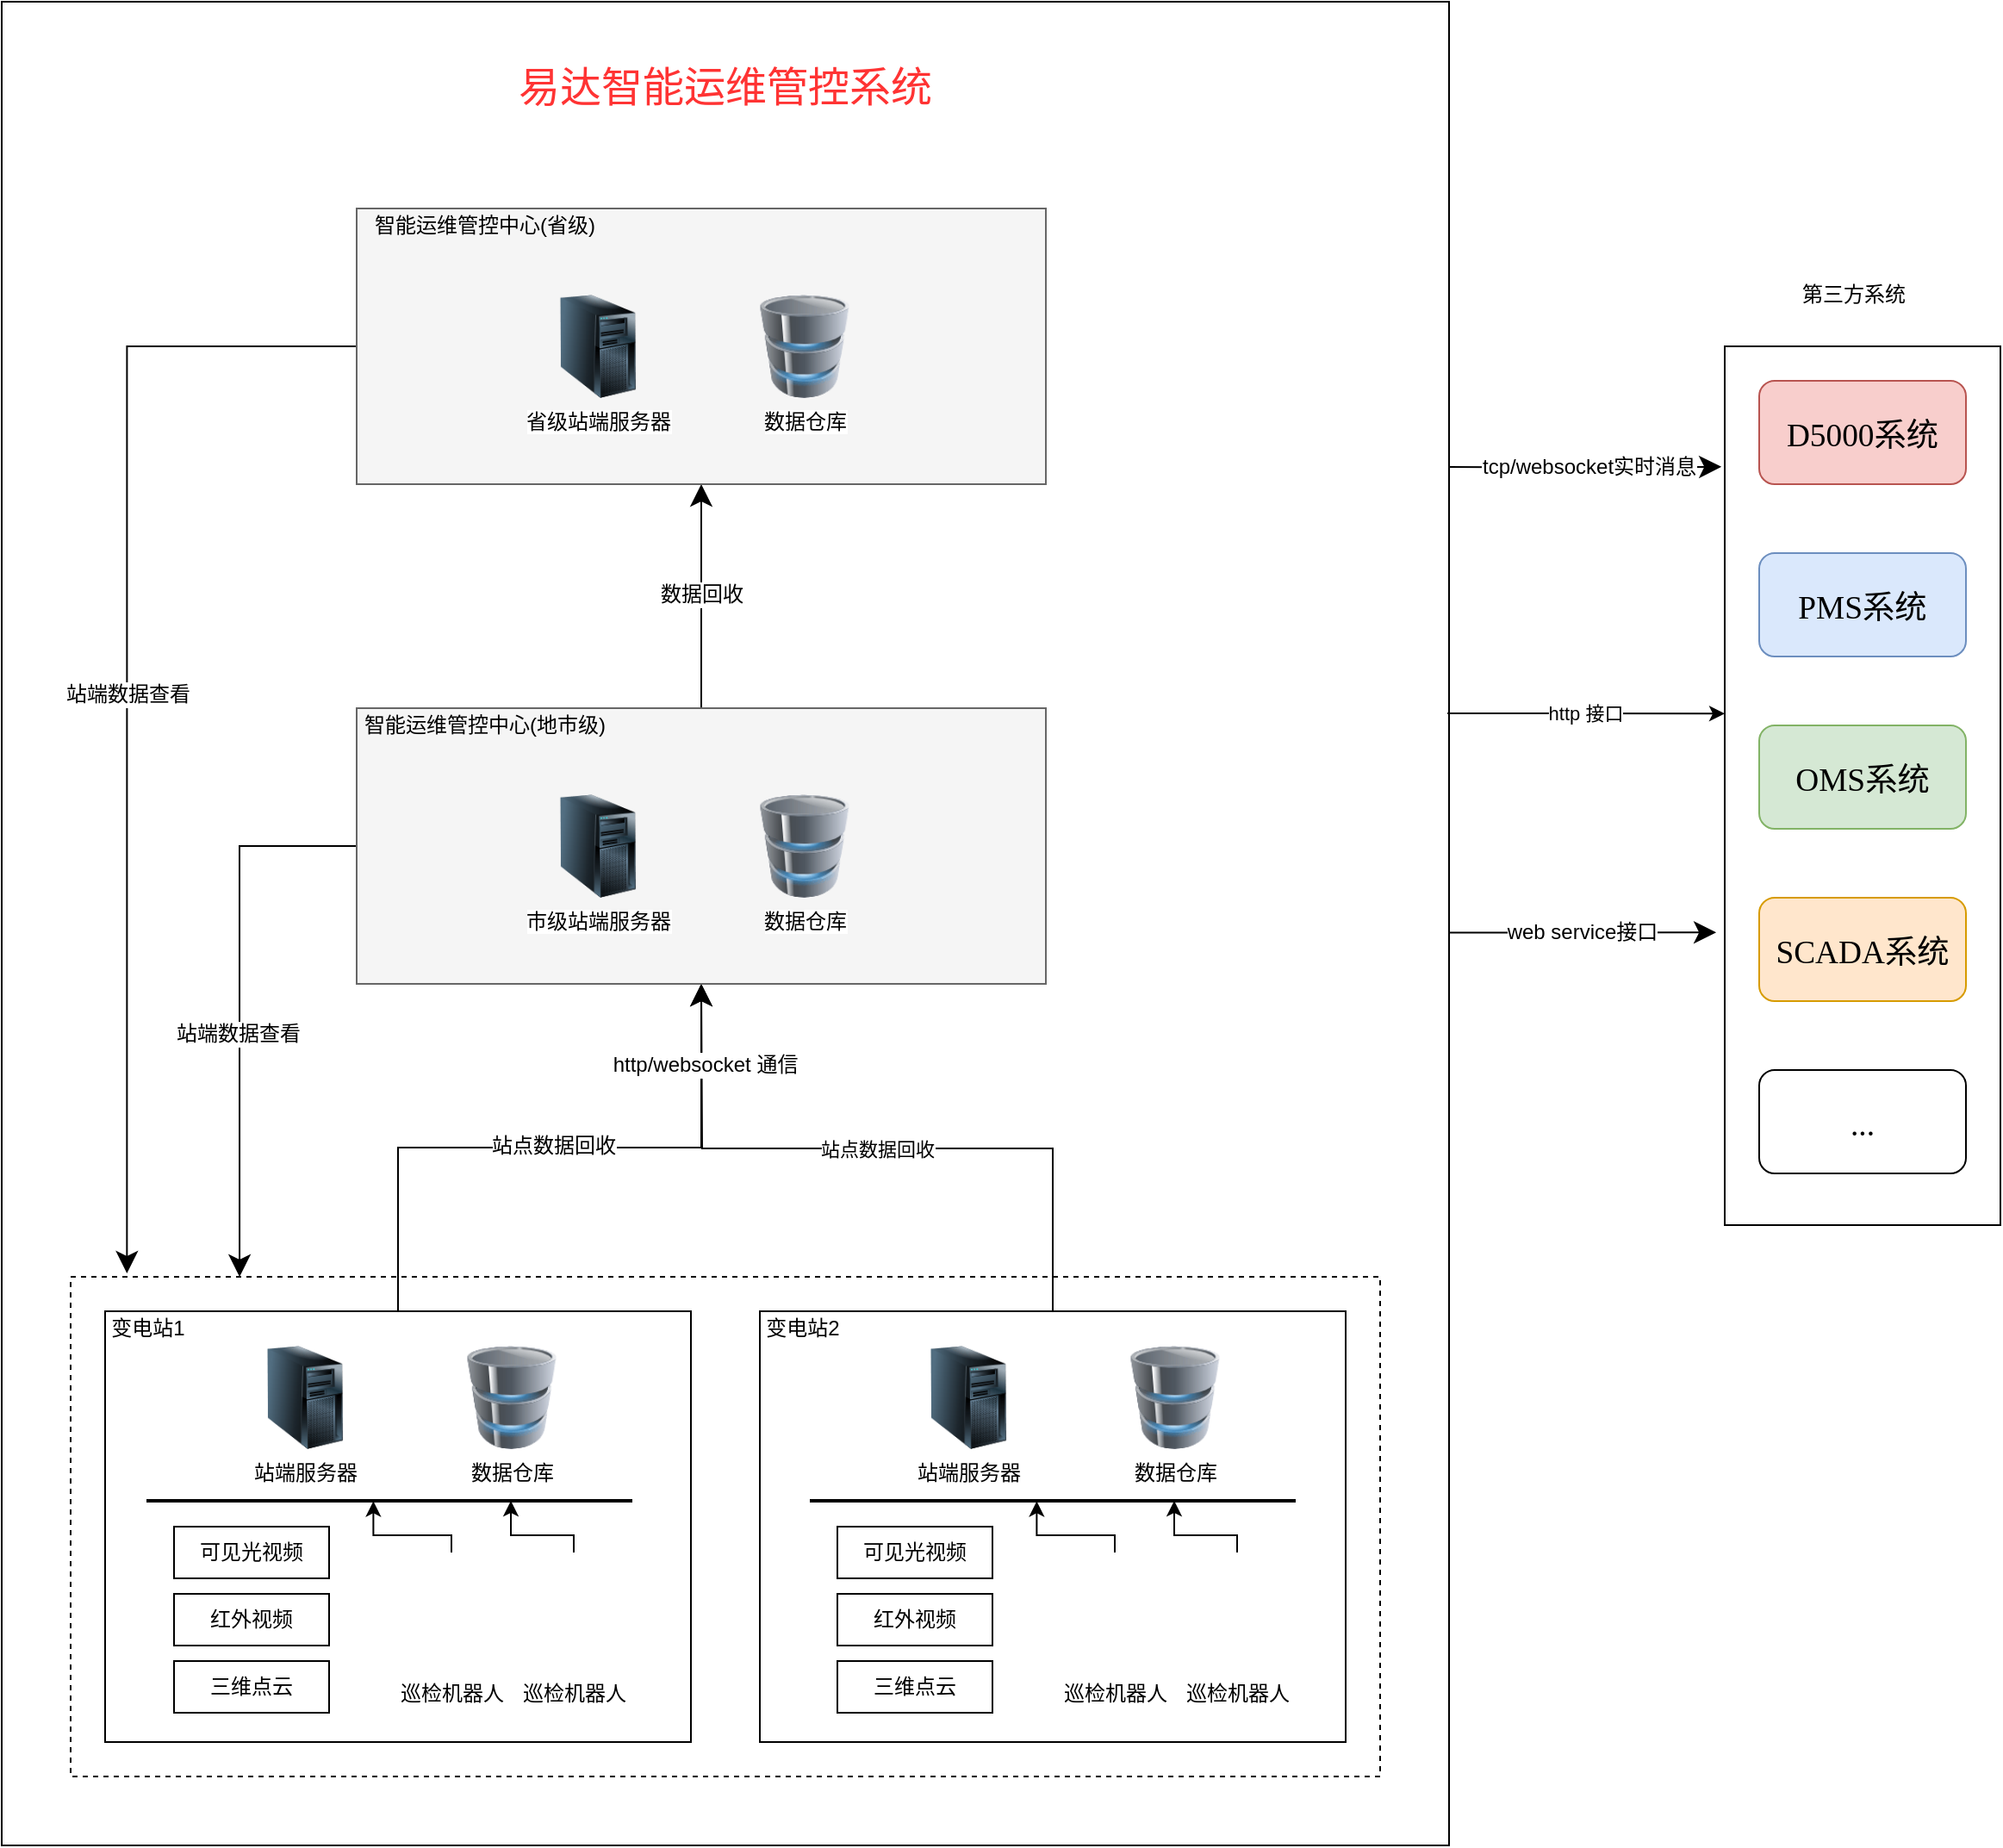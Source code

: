 <mxfile version="12.8.8" type="github">
  <diagram id="8v0LD2bgcwBOzAS1qzz7" name="Page-1">
    <mxGraphModel dx="1096" dy="638" grid="1" gridSize="10" guides="1" tooltips="1" connect="1" arrows="1" fold="1" page="1" pageScale="1" pageWidth="1600" pageHeight="1200" math="0" shadow="0">
      <root>
        <mxCell id="0" />
        <mxCell id="1" parent="0" />
        <mxCell id="jj_E-03qJ9KA_C6J2k_F-46" style="edgeStyle=orthogonalEdgeStyle;rounded=0;orthogonalLoop=1;jettySize=auto;html=1;exitX=1;exitY=0.514;exitDx=0;exitDy=0;entryX=-0.031;entryY=0.667;entryDx=0;entryDy=0;entryPerimeter=0;endSize=10;targetPerimeterSpacing=0;fontSize=24;fontColor=#FF3333;exitPerimeter=0;" parent="1" source="jj_E-03qJ9KA_C6J2k_F-38" target="jj_E-03qJ9KA_C6J2k_F-40" edge="1">
          <mxGeometry relative="1" as="geometry">
            <Array as="points">
              <mxPoint x="880" y="580" />
            </Array>
          </mxGeometry>
        </mxCell>
        <mxCell id="jj_E-03qJ9KA_C6J2k_F-47" value="web service接口" style="text;html=1;align=center;verticalAlign=middle;resizable=0;points=[];labelBackgroundColor=#ffffff;fontSize=12;fontColor=#000000;" parent="jj_E-03qJ9KA_C6J2k_F-46" vertex="1" connectable="0">
          <mxGeometry x="0.052" y="-1" relative="1" as="geometry">
            <mxPoint y="-1.23" as="offset" />
          </mxGeometry>
        </mxCell>
        <mxCell id="jj_E-03qJ9KA_C6J2k_F-48" style="edgeStyle=orthogonalEdgeStyle;rounded=0;orthogonalLoop=1;jettySize=auto;html=1;entryX=-0.012;entryY=0.137;entryDx=0;entryDy=0;entryPerimeter=0;endSize=10;targetPerimeterSpacing=0;fontSize=12;fontColor=#000000;" parent="1" target="jj_E-03qJ9KA_C6J2k_F-40" edge="1">
          <mxGeometry relative="1" as="geometry">
            <mxPoint x="880" y="310" as="sourcePoint" />
          </mxGeometry>
        </mxCell>
        <mxCell id="jj_E-03qJ9KA_C6J2k_F-49" value="tcp/websocket实时消息" style="text;html=1;align=center;verticalAlign=middle;resizable=0;points=[];labelBackgroundColor=#ffffff;fontSize=12;fontColor=#000000;" parent="jj_E-03qJ9KA_C6J2k_F-48" vertex="1" connectable="0">
          <mxGeometry x="0.025" relative="1" as="geometry">
            <mxPoint as="offset" />
          </mxGeometry>
        </mxCell>
        <mxCell id="jj_E-03qJ9KA_C6J2k_F-38" value="" style="rounded=0;whiteSpace=wrap;html=1;" parent="1" vertex="1">
          <mxGeometry x="40" y="40" width="840" height="1070" as="geometry" />
        </mxCell>
        <mxCell id="jj_E-03qJ9KA_C6J2k_F-1" value="" style="rounded=0;whiteSpace=wrap;html=1;dashed=1;" parent="1" vertex="1">
          <mxGeometry x="80" y="780" width="760" height="290" as="geometry" />
        </mxCell>
        <mxCell id="jj_E-03qJ9KA_C6J2k_F-29" style="edgeStyle=orthogonalEdgeStyle;rounded=0;orthogonalLoop=1;jettySize=auto;html=1;exitX=0.5;exitY=0;exitDx=0;exitDy=0;endSize=10;targetPerimeterSpacing=0;" parent="1" source="jj_E-03qJ9KA_C6J2k_F-2" target="jj_E-03qJ9KA_C6J2k_F-25" edge="1">
          <mxGeometry relative="1" as="geometry" />
        </mxCell>
        <mxCell id="jj_E-03qJ9KA_C6J2k_F-31" value="站点数据回收" style="text;html=1;align=center;verticalAlign=middle;resizable=0;points=[];labelBackgroundColor=#ffffff;" parent="jj_E-03qJ9KA_C6J2k_F-29" vertex="1" connectable="0">
          <mxGeometry x="0.011" y="1" relative="1" as="geometry">
            <mxPoint as="offset" />
          </mxGeometry>
        </mxCell>
        <mxCell id="jj_E-03qJ9KA_C6J2k_F-2" value="" style="rounded=0;whiteSpace=wrap;html=1;" parent="1" vertex="1">
          <mxGeometry x="100" y="800" width="340" height="250" as="geometry" />
        </mxCell>
        <mxCell id="jj_E-03qJ9KA_C6J2k_F-30" value="站点数据回收" style="edgeStyle=orthogonalEdgeStyle;rounded=0;orthogonalLoop=1;jettySize=auto;html=1;exitX=0.5;exitY=0;exitDx=0;exitDy=0;endSize=10;targetPerimeterSpacing=0;" parent="1" source="jj_E-03qJ9KA_C6J2k_F-3" edge="1">
          <mxGeometry relative="1" as="geometry">
            <mxPoint x="446" y="610" as="targetPoint" />
          </mxGeometry>
        </mxCell>
        <mxCell id="dI5MpI2IVKl0xZMomYiq-27" value="http/websocket 通信" style="text;html=1;align=center;verticalAlign=middle;resizable=0;points=[];labelBackgroundColor=#ffffff;" vertex="1" connectable="0" parent="jj_E-03qJ9KA_C6J2k_F-30">
          <mxGeometry x="0.76" y="-2" relative="1" as="geometry">
            <mxPoint as="offset" />
          </mxGeometry>
        </mxCell>
        <mxCell id="jj_E-03qJ9KA_C6J2k_F-3" value="" style="rounded=0;whiteSpace=wrap;html=1;" parent="1" vertex="1">
          <mxGeometry x="480" y="800" width="340" height="250" as="geometry" />
        </mxCell>
        <mxCell id="jj_E-03qJ9KA_C6J2k_F-4" value="变电站1" style="text;html=1;strokeColor=none;fillColor=none;align=center;verticalAlign=middle;whiteSpace=wrap;rounded=0;" parent="1" vertex="1">
          <mxGeometry x="100" y="800" width="50" height="20" as="geometry" />
        </mxCell>
        <mxCell id="jj_E-03qJ9KA_C6J2k_F-5" value="变电站2" style="text;html=1;strokeColor=none;fillColor=none;align=center;verticalAlign=middle;whiteSpace=wrap;rounded=0;" parent="1" vertex="1">
          <mxGeometry x="480" y="800" width="50" height="20" as="geometry" />
        </mxCell>
        <mxCell id="dI5MpI2IVKl0xZMomYiq-5" style="edgeStyle=orthogonalEdgeStyle;rounded=0;orthogonalLoop=1;jettySize=auto;html=1;exitX=0.5;exitY=0;exitDx=0;exitDy=0;entryX=0.467;entryY=0.524;entryDx=0;entryDy=0;entryPerimeter=0;" edge="1" parent="1" source="jj_E-03qJ9KA_C6J2k_F-7" target="jj_E-03qJ9KA_C6J2k_F-10">
          <mxGeometry relative="1" as="geometry">
            <mxPoint x="270" y="920" as="targetPoint" />
            <Array as="points">
              <mxPoint x="301" y="930" />
              <mxPoint x="256" y="930" />
            </Array>
          </mxGeometry>
        </mxCell>
        <mxCell id="jj_E-03qJ9KA_C6J2k_F-7" value="巡检机器人" style="shape=image;html=1;verticalAlign=top;verticalLabelPosition=bottom;labelBackgroundColor=#ffffff;imageAspect=0;aspect=fixed;image=https://cdn2.iconfinder.com/data/icons/walle/128/basket_full.png;dashed=1;" parent="1" vertex="1">
          <mxGeometry x="267" y="940" width="68" height="68" as="geometry" />
        </mxCell>
        <mxCell id="jj_E-03qJ9KA_C6J2k_F-10" value="" style="line;strokeWidth=2;html=1;" parent="1" vertex="1">
          <mxGeometry x="124" y="905" width="282" height="10" as="geometry" />
        </mxCell>
        <mxCell id="jj_E-03qJ9KA_C6J2k_F-14" value="站端服务器" style="image;html=1;labelBackgroundColor=#ffffff;image=img/lib/clip_art/computers/Server_Tower_128x128.png;dashed=1;" parent="1" vertex="1">
          <mxGeometry x="186" y="820" width="60" height="60" as="geometry" />
        </mxCell>
        <mxCell id="jj_E-03qJ9KA_C6J2k_F-17" value="数据仓库" style="image;html=1;labelBackgroundColor=#ffffff;image=img/lib/clip_art/computers/Database_128x128.png" parent="1" vertex="1">
          <mxGeometry x="306" y="820" width="60" height="60" as="geometry" />
        </mxCell>
        <mxCell id="jj_E-03qJ9KA_C6J2k_F-36" style="edgeStyle=orthogonalEdgeStyle;rounded=0;orthogonalLoop=1;jettySize=auto;html=1;exitX=0.5;exitY=0;exitDx=0;exitDy=0;entryX=0.5;entryY=1;entryDx=0;entryDy=0;endSize=10;targetPerimeterSpacing=0;" parent="1" source="jj_E-03qJ9KA_C6J2k_F-25" target="jj_E-03qJ9KA_C6J2k_F-32" edge="1">
          <mxGeometry relative="1" as="geometry" />
        </mxCell>
        <mxCell id="jj_E-03qJ9KA_C6J2k_F-37" value="数据回收" style="text;html=1;align=center;verticalAlign=middle;resizable=0;points=[];labelBackgroundColor=#ffffff;" parent="jj_E-03qJ9KA_C6J2k_F-36" vertex="1" connectable="0">
          <mxGeometry x="0.015" relative="1" as="geometry">
            <mxPoint as="offset" />
          </mxGeometry>
        </mxCell>
        <mxCell id="jj_E-03qJ9KA_C6J2k_F-50" style="edgeStyle=orthogonalEdgeStyle;rounded=0;orthogonalLoop=1;jettySize=auto;html=1;exitX=0;exitY=0.5;exitDx=0;exitDy=0;entryX=0.129;entryY=0;entryDx=0;entryDy=0;entryPerimeter=0;endSize=10;targetPerimeterSpacing=0;fontSize=12;fontColor=#000000;" parent="1" source="jj_E-03qJ9KA_C6J2k_F-25" target="jj_E-03qJ9KA_C6J2k_F-1" edge="1">
          <mxGeometry relative="1" as="geometry">
            <Array as="points">
              <mxPoint x="178" y="530" />
            </Array>
          </mxGeometry>
        </mxCell>
        <mxCell id="jj_E-03qJ9KA_C6J2k_F-51" value="站端数据查看" style="text;html=1;align=center;verticalAlign=middle;resizable=0;points=[];labelBackgroundColor=#ffffff;fontSize=12;fontColor=#000000;" parent="jj_E-03qJ9KA_C6J2k_F-50" vertex="1" connectable="0">
          <mxGeometry x="0.113" y="-1" relative="1" as="geometry">
            <mxPoint as="offset" />
          </mxGeometry>
        </mxCell>
        <mxCell id="jj_E-03qJ9KA_C6J2k_F-25" value="" style="rounded=0;whiteSpace=wrap;html=1;fillColor=#f5f5f5;strokeColor=#666666;fontColor=#333333;" parent="1" vertex="1">
          <mxGeometry x="246" y="450" width="400" height="160" as="geometry" />
        </mxCell>
        <mxCell id="jj_E-03qJ9KA_C6J2k_F-26" value="智能运维管控中心(地市级)" style="text;html=1;strokeColor=none;fillColor=none;align=center;verticalAlign=middle;whiteSpace=wrap;rounded=0;" parent="1" vertex="1">
          <mxGeometry x="245" y="450" width="151" height="20" as="geometry" />
        </mxCell>
        <mxCell id="jj_E-03qJ9KA_C6J2k_F-27" value="市级站端服务器" style="image;html=1;labelBackgroundColor=#ffffff;image=img/lib/clip_art/computers/Server_Tower_128x128.png;dashed=1;" parent="1" vertex="1">
          <mxGeometry x="356" y="500" width="60" height="60" as="geometry" />
        </mxCell>
        <mxCell id="jj_E-03qJ9KA_C6J2k_F-28" value="数据仓库" style="image;html=1;labelBackgroundColor=#ffffff;image=img/lib/clip_art/computers/Database_128x128.png" parent="1" vertex="1">
          <mxGeometry x="476" y="500" width="60" height="60" as="geometry" />
        </mxCell>
        <mxCell id="jj_E-03qJ9KA_C6J2k_F-52" value="站端数据查看" style="edgeStyle=orthogonalEdgeStyle;rounded=0;orthogonalLoop=1;jettySize=auto;html=1;exitX=0;exitY=0.5;exitDx=0;exitDy=0;entryX=0.043;entryY=-0.007;entryDx=0;entryDy=0;entryPerimeter=0;endSize=10;targetPerimeterSpacing=0;fontSize=12;fontColor=#000000;" parent="1" source="jj_E-03qJ9KA_C6J2k_F-32" target="jj_E-03qJ9KA_C6J2k_F-1" edge="1">
          <mxGeometry relative="1" as="geometry">
            <Array as="points">
              <mxPoint x="113" y="240" />
            </Array>
          </mxGeometry>
        </mxCell>
        <mxCell id="jj_E-03qJ9KA_C6J2k_F-32" value="" style="rounded=0;whiteSpace=wrap;html=1;fillColor=#f5f5f5;strokeColor=#666666;fontColor=#333333;" parent="1" vertex="1">
          <mxGeometry x="246" y="160" width="400" height="160" as="geometry" />
        </mxCell>
        <mxCell id="jj_E-03qJ9KA_C6J2k_F-33" value="智能运维管控中心(省级)" style="text;html=1;strokeColor=none;fillColor=none;align=center;verticalAlign=middle;whiteSpace=wrap;rounded=0;" parent="1" vertex="1">
          <mxGeometry x="245" y="160" width="151" height="20" as="geometry" />
        </mxCell>
        <mxCell id="jj_E-03qJ9KA_C6J2k_F-34" value="省级站端服务器" style="image;html=1;labelBackgroundColor=#ffffff;image=img/lib/clip_art/computers/Server_Tower_128x128.png;dashed=1;" parent="1" vertex="1">
          <mxGeometry x="356" y="210" width="60" height="60" as="geometry" />
        </mxCell>
        <mxCell id="jj_E-03qJ9KA_C6J2k_F-35" value="数据仓库" style="image;html=1;labelBackgroundColor=#ffffff;image=img/lib/clip_art/computers/Database_128x128.png" parent="1" vertex="1">
          <mxGeometry x="476" y="210" width="60" height="60" as="geometry" />
        </mxCell>
        <mxCell id="jj_E-03qJ9KA_C6J2k_F-39" value="易达智能运维管控系统" style="text;html=1;strokeColor=none;fillColor=none;align=center;verticalAlign=middle;whiteSpace=wrap;rounded=0;fontSize=24;fontColor=#FF3333;" parent="1" vertex="1">
          <mxGeometry x="325" y="70" width="270" height="40" as="geometry" />
        </mxCell>
        <mxCell id="jj_E-03qJ9KA_C6J2k_F-40" value="" style="rounded=0;whiteSpace=wrap;html=1;fontSize=24;fontColor=#FF3333;" parent="1" vertex="1">
          <mxGeometry x="1040" y="240" width="160" height="510" as="geometry" />
        </mxCell>
        <mxCell id="jj_E-03qJ9KA_C6J2k_F-41" value="&lt;span lang=&quot;EN-US&quot; style=&quot;color: rgb(0 , 0 , 0) ; white-space: normal ; font-size: 14pt ; font-family: &amp;#34;tim&amp;#34; , serif&quot;&gt;D5000系统&lt;/span&gt;&lt;span style=&quot;color: rgb(0 , 0 , 0) ; font-size: medium ; white-space: normal&quot;&gt;&lt;/span&gt;" style="rounded=1;whiteSpace=wrap;html=1;fontSize=24;fillColor=#f8cecc;strokeColor=#b85450;" parent="1" vertex="1">
          <mxGeometry x="1060" y="260" width="120" height="60" as="geometry" />
        </mxCell>
        <mxCell id="jj_E-03qJ9KA_C6J2k_F-42" value="&lt;span lang=&quot;EN-US&quot; style=&quot;color: rgb(0 , 0 , 0) ; white-space: normal ; font-size: 14pt ; font-family: &amp;#34;tim&amp;#34; , serif&quot;&gt;&lt;span lang=&quot;EN-US&quot; style=&quot;font-size: 14pt&quot;&gt;PMS&lt;/span&gt;&lt;span style=&quot;font-size: medium&quot;&gt;&lt;/span&gt;系统&lt;/span&gt;&lt;span style=&quot;color: rgb(0 , 0 , 0) ; font-size: medium ; white-space: normal&quot;&gt;&lt;/span&gt;" style="rounded=1;whiteSpace=wrap;html=1;fontSize=24;fillColor=#dae8fc;strokeColor=#6c8ebf;" parent="1" vertex="1">
          <mxGeometry x="1060" y="360" width="120" height="60" as="geometry" />
        </mxCell>
        <mxCell id="jj_E-03qJ9KA_C6J2k_F-43" value="&lt;span lang=&quot;EN-US&quot; style=&quot;color: rgb(0 , 0 , 0) ; white-space: normal ; font-size: 14pt ; font-family: &amp;#34;tim&amp;#34; , serif&quot;&gt;&lt;span lang=&quot;EN-US&quot; style=&quot;font-size: 14pt&quot;&gt;OMS&lt;/span&gt;&lt;span style=&quot;font-size: medium&quot;&gt;&lt;/span&gt;系统&lt;/span&gt;&lt;span style=&quot;color: rgb(0 , 0 , 0) ; font-size: medium ; white-space: normal&quot;&gt;&lt;/span&gt;" style="rounded=1;whiteSpace=wrap;html=1;fontSize=24;fillColor=#d5e8d4;strokeColor=#82b366;" parent="1" vertex="1">
          <mxGeometry x="1060" y="460" width="120" height="60" as="geometry" />
        </mxCell>
        <mxCell id="jj_E-03qJ9KA_C6J2k_F-44" value="&lt;span lang=&quot;EN-US&quot; style=&quot;color: rgb(0 , 0 , 0) ; white-space: normal ; font-size: 14pt ; font-family: &amp;#34;tim&amp;#34; , serif&quot;&gt;&lt;span lang=&quot;EN-US&quot; style=&quot;font-size: 14pt&quot;&gt;SCADA&lt;/span&gt;&lt;span style=&quot;font-size: medium&quot;&gt;&lt;/span&gt;系统&lt;/span&gt;&lt;span style=&quot;color: rgb(0 , 0 , 0) ; font-size: medium ; white-space: normal&quot;&gt;&lt;/span&gt;" style="rounded=1;whiteSpace=wrap;html=1;fontSize=24;fillColor=#ffe6cc;strokeColor=#d79b00;" parent="1" vertex="1">
          <mxGeometry x="1060" y="560" width="120" height="60" as="geometry" />
        </mxCell>
        <mxCell id="jj_E-03qJ9KA_C6J2k_F-45" value="&lt;font color=&quot;#000000&quot; face=&quot;tim, serif&quot;&gt;&lt;span style=&quot;font-size: 18.667px&quot;&gt;...&lt;/span&gt;&lt;/font&gt;" style="rounded=1;whiteSpace=wrap;html=1;fontSize=24;fontColor=#FF3333;" parent="1" vertex="1">
          <mxGeometry x="1060" y="660" width="120" height="60" as="geometry" />
        </mxCell>
        <mxCell id="jj_E-03qJ9KA_C6J2k_F-53" value="第三方系统" style="text;html=1;strokeColor=none;fillColor=none;align=center;verticalAlign=middle;whiteSpace=wrap;rounded=0;fontSize=12;fontColor=#000000;" parent="1" vertex="1">
          <mxGeometry x="1050" y="200" width="130" height="20" as="geometry" />
        </mxCell>
        <mxCell id="dI5MpI2IVKl0xZMomYiq-1" value="http 接口" style="endArrow=classic;html=1;entryX=0;entryY=0.418;entryDx=0;entryDy=0;entryPerimeter=0;" edge="1" parent="1" target="jj_E-03qJ9KA_C6J2k_F-40">
          <mxGeometry width="50" height="50" relative="1" as="geometry">
            <mxPoint x="879" y="453" as="sourcePoint" />
            <mxPoint x="950" y="480" as="targetPoint" />
          </mxGeometry>
        </mxCell>
        <mxCell id="dI5MpI2IVKl0xZMomYiq-4" value="" style="group" vertex="1" connectable="0" parent="1">
          <mxGeometry x="140" y="925" width="90" height="30" as="geometry" />
        </mxCell>
        <mxCell id="dI5MpI2IVKl0xZMomYiq-2" value="可见光视频" style="html=1;whiteSpace=wrap;container=1;recursiveResize=0;collapsible=0;" vertex="1" parent="dI5MpI2IVKl0xZMomYiq-4">
          <mxGeometry width="90" height="30" as="geometry" />
        </mxCell>
        <mxCell id="dI5MpI2IVKl0xZMomYiq-6" value="" style="group" vertex="1" connectable="0" parent="1">
          <mxGeometry x="140" y="964" width="90" height="30" as="geometry" />
        </mxCell>
        <mxCell id="dI5MpI2IVKl0xZMomYiq-7" value="红外视频" style="html=1;whiteSpace=wrap;container=1;recursiveResize=0;collapsible=0;" vertex="1" parent="dI5MpI2IVKl0xZMomYiq-6">
          <mxGeometry width="90" height="30" as="geometry" />
        </mxCell>
        <mxCell id="dI5MpI2IVKl0xZMomYiq-9" value="" style="group" vertex="1" connectable="0" parent="1">
          <mxGeometry x="140" y="1003" width="90" height="30" as="geometry" />
        </mxCell>
        <mxCell id="dI5MpI2IVKl0xZMomYiq-10" value="三维点云" style="html=1;whiteSpace=wrap;container=1;recursiveResize=0;collapsible=0;" vertex="1" parent="dI5MpI2IVKl0xZMomYiq-9">
          <mxGeometry width="90" height="30" as="geometry" />
        </mxCell>
        <mxCell id="dI5MpI2IVKl0xZMomYiq-13" style="edgeStyle=orthogonalEdgeStyle;rounded=0;orthogonalLoop=1;jettySize=auto;html=1;exitX=0.5;exitY=0;exitDx=0;exitDy=0;entryX=0.75;entryY=0.5;entryDx=0;entryDy=0;entryPerimeter=0;" edge="1" parent="1" source="dI5MpI2IVKl0xZMomYiq-12" target="jj_E-03qJ9KA_C6J2k_F-10">
          <mxGeometry relative="1" as="geometry">
            <Array as="points">
              <mxPoint x="372" y="930" />
              <mxPoint x="336" y="930" />
            </Array>
          </mxGeometry>
        </mxCell>
        <mxCell id="dI5MpI2IVKl0xZMomYiq-12" value="巡检机器人" style="shape=image;html=1;verticalAlign=top;verticalLabelPosition=bottom;labelBackgroundColor=#ffffff;imageAspect=0;aspect=fixed;image=https://cdn2.iconfinder.com/data/icons/walle/128/basket_full.png;dashed=1;" vertex="1" parent="1">
          <mxGeometry x="338" y="940" width="68" height="68" as="geometry" />
        </mxCell>
        <mxCell id="dI5MpI2IVKl0xZMomYiq-14" style="edgeStyle=orthogonalEdgeStyle;rounded=0;orthogonalLoop=1;jettySize=auto;html=1;exitX=0.5;exitY=0;exitDx=0;exitDy=0;entryX=0.467;entryY=0.524;entryDx=0;entryDy=0;entryPerimeter=0;" edge="1" parent="1" source="dI5MpI2IVKl0xZMomYiq-15" target="dI5MpI2IVKl0xZMomYiq-16">
          <mxGeometry relative="1" as="geometry">
            <mxPoint x="655" y="920" as="targetPoint" />
            <Array as="points">
              <mxPoint x="686" y="930" />
              <mxPoint x="641" y="930" />
            </Array>
          </mxGeometry>
        </mxCell>
        <mxCell id="dI5MpI2IVKl0xZMomYiq-15" value="巡检机器人" style="shape=image;html=1;verticalAlign=top;verticalLabelPosition=bottom;labelBackgroundColor=#ffffff;imageAspect=0;aspect=fixed;image=https://cdn2.iconfinder.com/data/icons/walle/128/basket_full.png;dashed=1;" vertex="1" parent="1">
          <mxGeometry x="652" y="940" width="68" height="68" as="geometry" />
        </mxCell>
        <mxCell id="dI5MpI2IVKl0xZMomYiq-16" value="" style="line;strokeWidth=2;html=1;" vertex="1" parent="1">
          <mxGeometry x="509" y="905" width="282" height="10" as="geometry" />
        </mxCell>
        <mxCell id="dI5MpI2IVKl0xZMomYiq-17" value="站端服务器" style="image;html=1;labelBackgroundColor=#ffffff;image=img/lib/clip_art/computers/Server_Tower_128x128.png;dashed=1;" vertex="1" parent="1">
          <mxGeometry x="571" y="820" width="60" height="60" as="geometry" />
        </mxCell>
        <mxCell id="dI5MpI2IVKl0xZMomYiq-18" value="数据仓库" style="image;html=1;labelBackgroundColor=#ffffff;image=img/lib/clip_art/computers/Database_128x128.png" vertex="1" parent="1">
          <mxGeometry x="691" y="820" width="60" height="60" as="geometry" />
        </mxCell>
        <mxCell id="dI5MpI2IVKl0xZMomYiq-19" value="" style="group" vertex="1" connectable="0" parent="1">
          <mxGeometry x="525" y="925" width="90" height="30" as="geometry" />
        </mxCell>
        <mxCell id="dI5MpI2IVKl0xZMomYiq-20" value="可见光视频" style="html=1;whiteSpace=wrap;container=1;recursiveResize=0;collapsible=0;" vertex="1" parent="dI5MpI2IVKl0xZMomYiq-19">
          <mxGeometry width="90" height="30" as="geometry" />
        </mxCell>
        <mxCell id="dI5MpI2IVKl0xZMomYiq-21" value="" style="group" vertex="1" connectable="0" parent="1">
          <mxGeometry x="525" y="964" width="90" height="30" as="geometry" />
        </mxCell>
        <mxCell id="dI5MpI2IVKl0xZMomYiq-22" value="红外视频" style="html=1;whiteSpace=wrap;container=1;recursiveResize=0;collapsible=0;" vertex="1" parent="dI5MpI2IVKl0xZMomYiq-21">
          <mxGeometry width="90" height="30" as="geometry" />
        </mxCell>
        <mxCell id="dI5MpI2IVKl0xZMomYiq-23" value="" style="group" vertex="1" connectable="0" parent="1">
          <mxGeometry x="525" y="1003" width="90" height="30" as="geometry" />
        </mxCell>
        <mxCell id="dI5MpI2IVKl0xZMomYiq-24" value="三维点云" style="html=1;whiteSpace=wrap;container=1;recursiveResize=0;collapsible=0;" vertex="1" parent="dI5MpI2IVKl0xZMomYiq-23">
          <mxGeometry width="90" height="30" as="geometry" />
        </mxCell>
        <mxCell id="dI5MpI2IVKl0xZMomYiq-25" style="edgeStyle=orthogonalEdgeStyle;rounded=0;orthogonalLoop=1;jettySize=auto;html=1;exitX=0.5;exitY=0;exitDx=0;exitDy=0;entryX=0.75;entryY=0.5;entryDx=0;entryDy=0;entryPerimeter=0;" edge="1" parent="1" source="dI5MpI2IVKl0xZMomYiq-26" target="dI5MpI2IVKl0xZMomYiq-16">
          <mxGeometry relative="1" as="geometry">
            <Array as="points">
              <mxPoint x="757" y="930" />
              <mxPoint x="721" y="930" />
            </Array>
          </mxGeometry>
        </mxCell>
        <mxCell id="dI5MpI2IVKl0xZMomYiq-26" value="巡检机器人" style="shape=image;html=1;verticalAlign=top;verticalLabelPosition=bottom;labelBackgroundColor=#ffffff;imageAspect=0;aspect=fixed;image=https://cdn2.iconfinder.com/data/icons/walle/128/basket_full.png;dashed=1;" vertex="1" parent="1">
          <mxGeometry x="723" y="940" width="68" height="68" as="geometry" />
        </mxCell>
      </root>
    </mxGraphModel>
  </diagram>
</mxfile>
